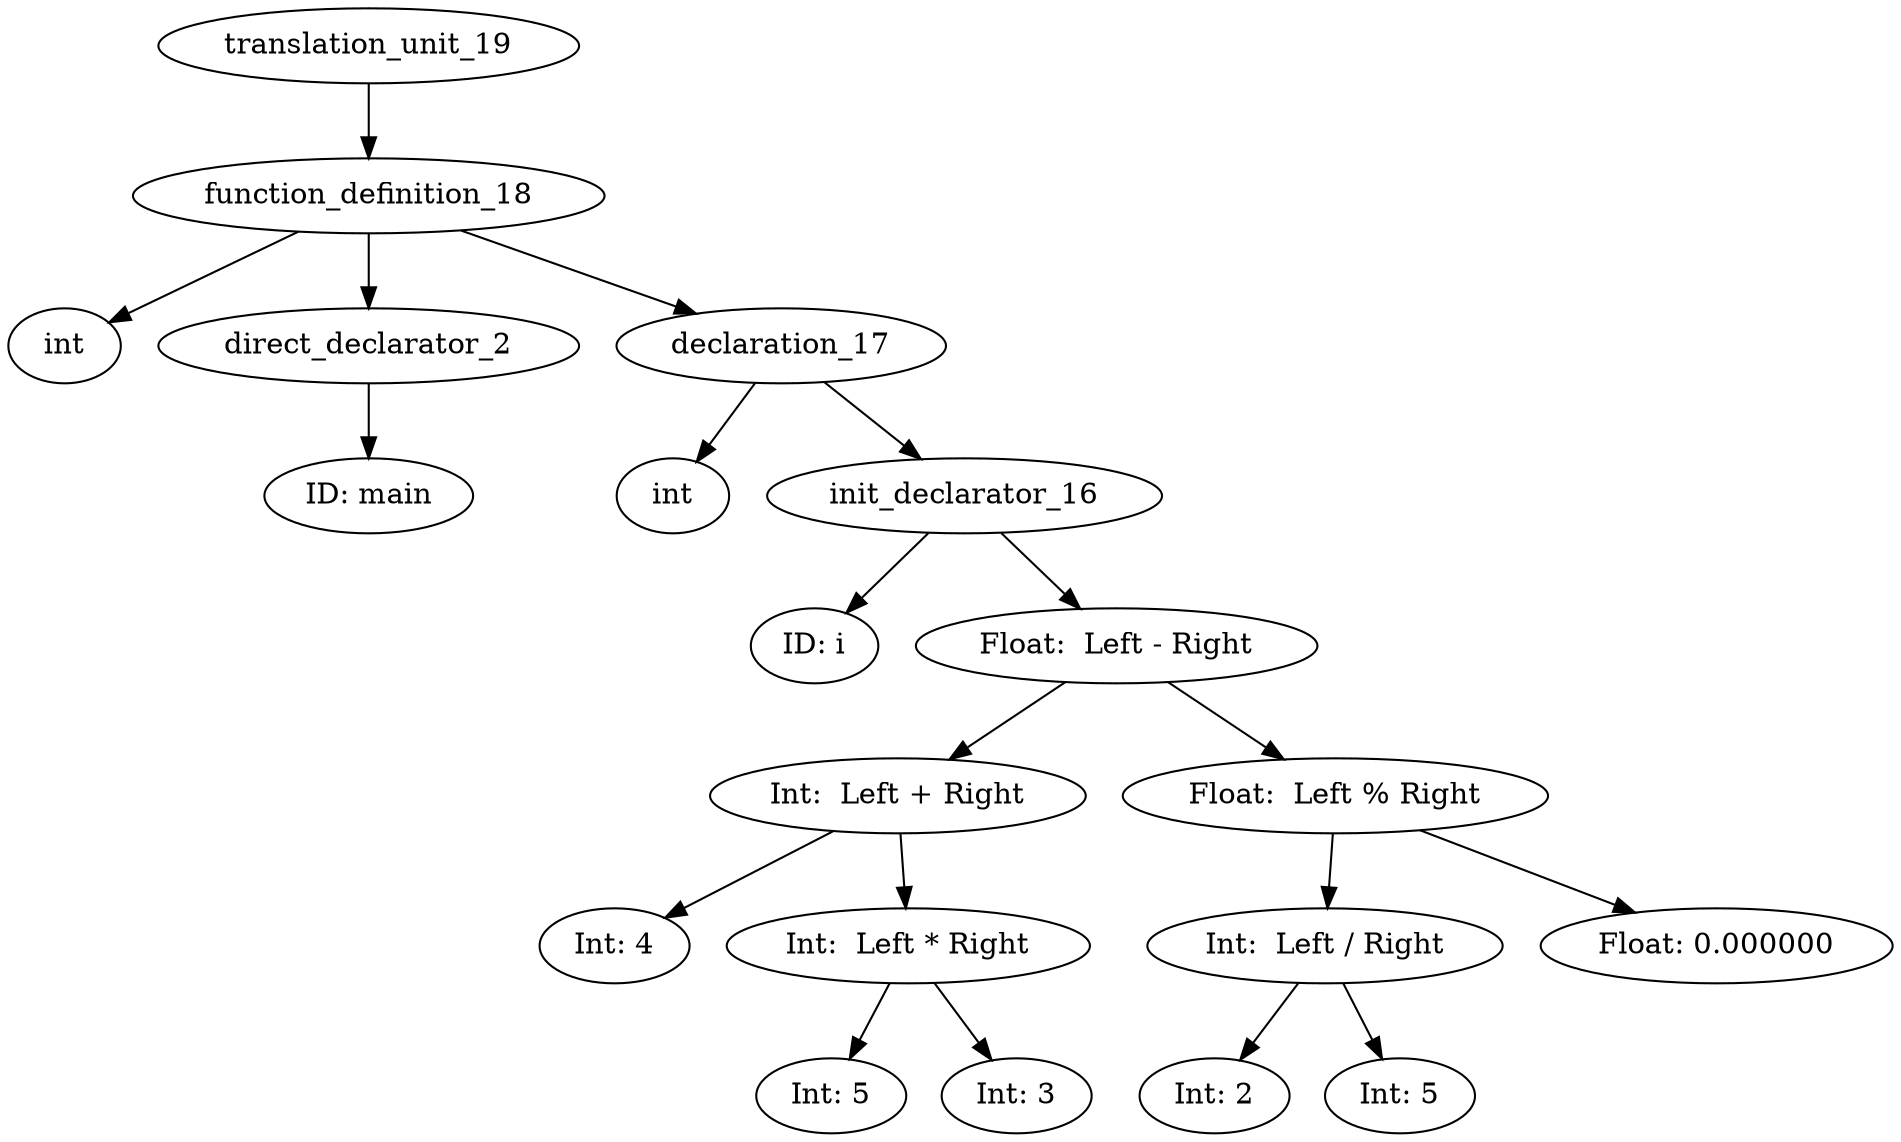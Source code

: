 digraph AST {
	translation_unit_19 -> function_definition_18;
	function_definition_18 -> type_specifier_0;
	type_specifier_0 [label="int"]
	function_definition_18 -> direct_declarator_2;
	direct_declarator_2 -> identifier_1;
	identifier_1 [label="ID: main"]
	function_definition_18 -> declaration_17;
	declaration_17 -> type_specifier_3;
	type_specifier_3 [label="int"]
	declaration_17 -> init_declarator_16;
	init_declarator_16 -> identifier_4;
	identifier_4 [label="ID: i"]
	init_declarator_16 -> unary_expression_15;
	unary_expression_15 [label="Float:  Left - Right"]
	unary_expression_15 -> unary_expression_9;
	unary_expression_9 [label="Int:  Left + Right"]
	unary_expression_9 -> constant_5;
	constant_5 [label="Int: 4"]
	unary_expression_9 -> unary_expression_8;
	unary_expression_8 [label="Int:  Left * Right"]
	unary_expression_8 -> constant_6;
	constant_6 [label="Int: 5"]
	unary_expression_8 -> constant_7;
	constant_7 [label="Int: 3"]
	unary_expression_15 -> unary_expression_14;
	unary_expression_14 [label="Float:  Left % Right"]
	unary_expression_14 -> unary_expression_12;
	unary_expression_12 [label="Int:  Left / Right"]
	unary_expression_12 -> constant_10;
	constant_10 [label="Int: 2"]
	unary_expression_12 -> constant_11;
	constant_11 [label="Int: 5"]
	unary_expression_14 -> constant_13;
	constant_13 [label="Float: 0.000000"]
}
